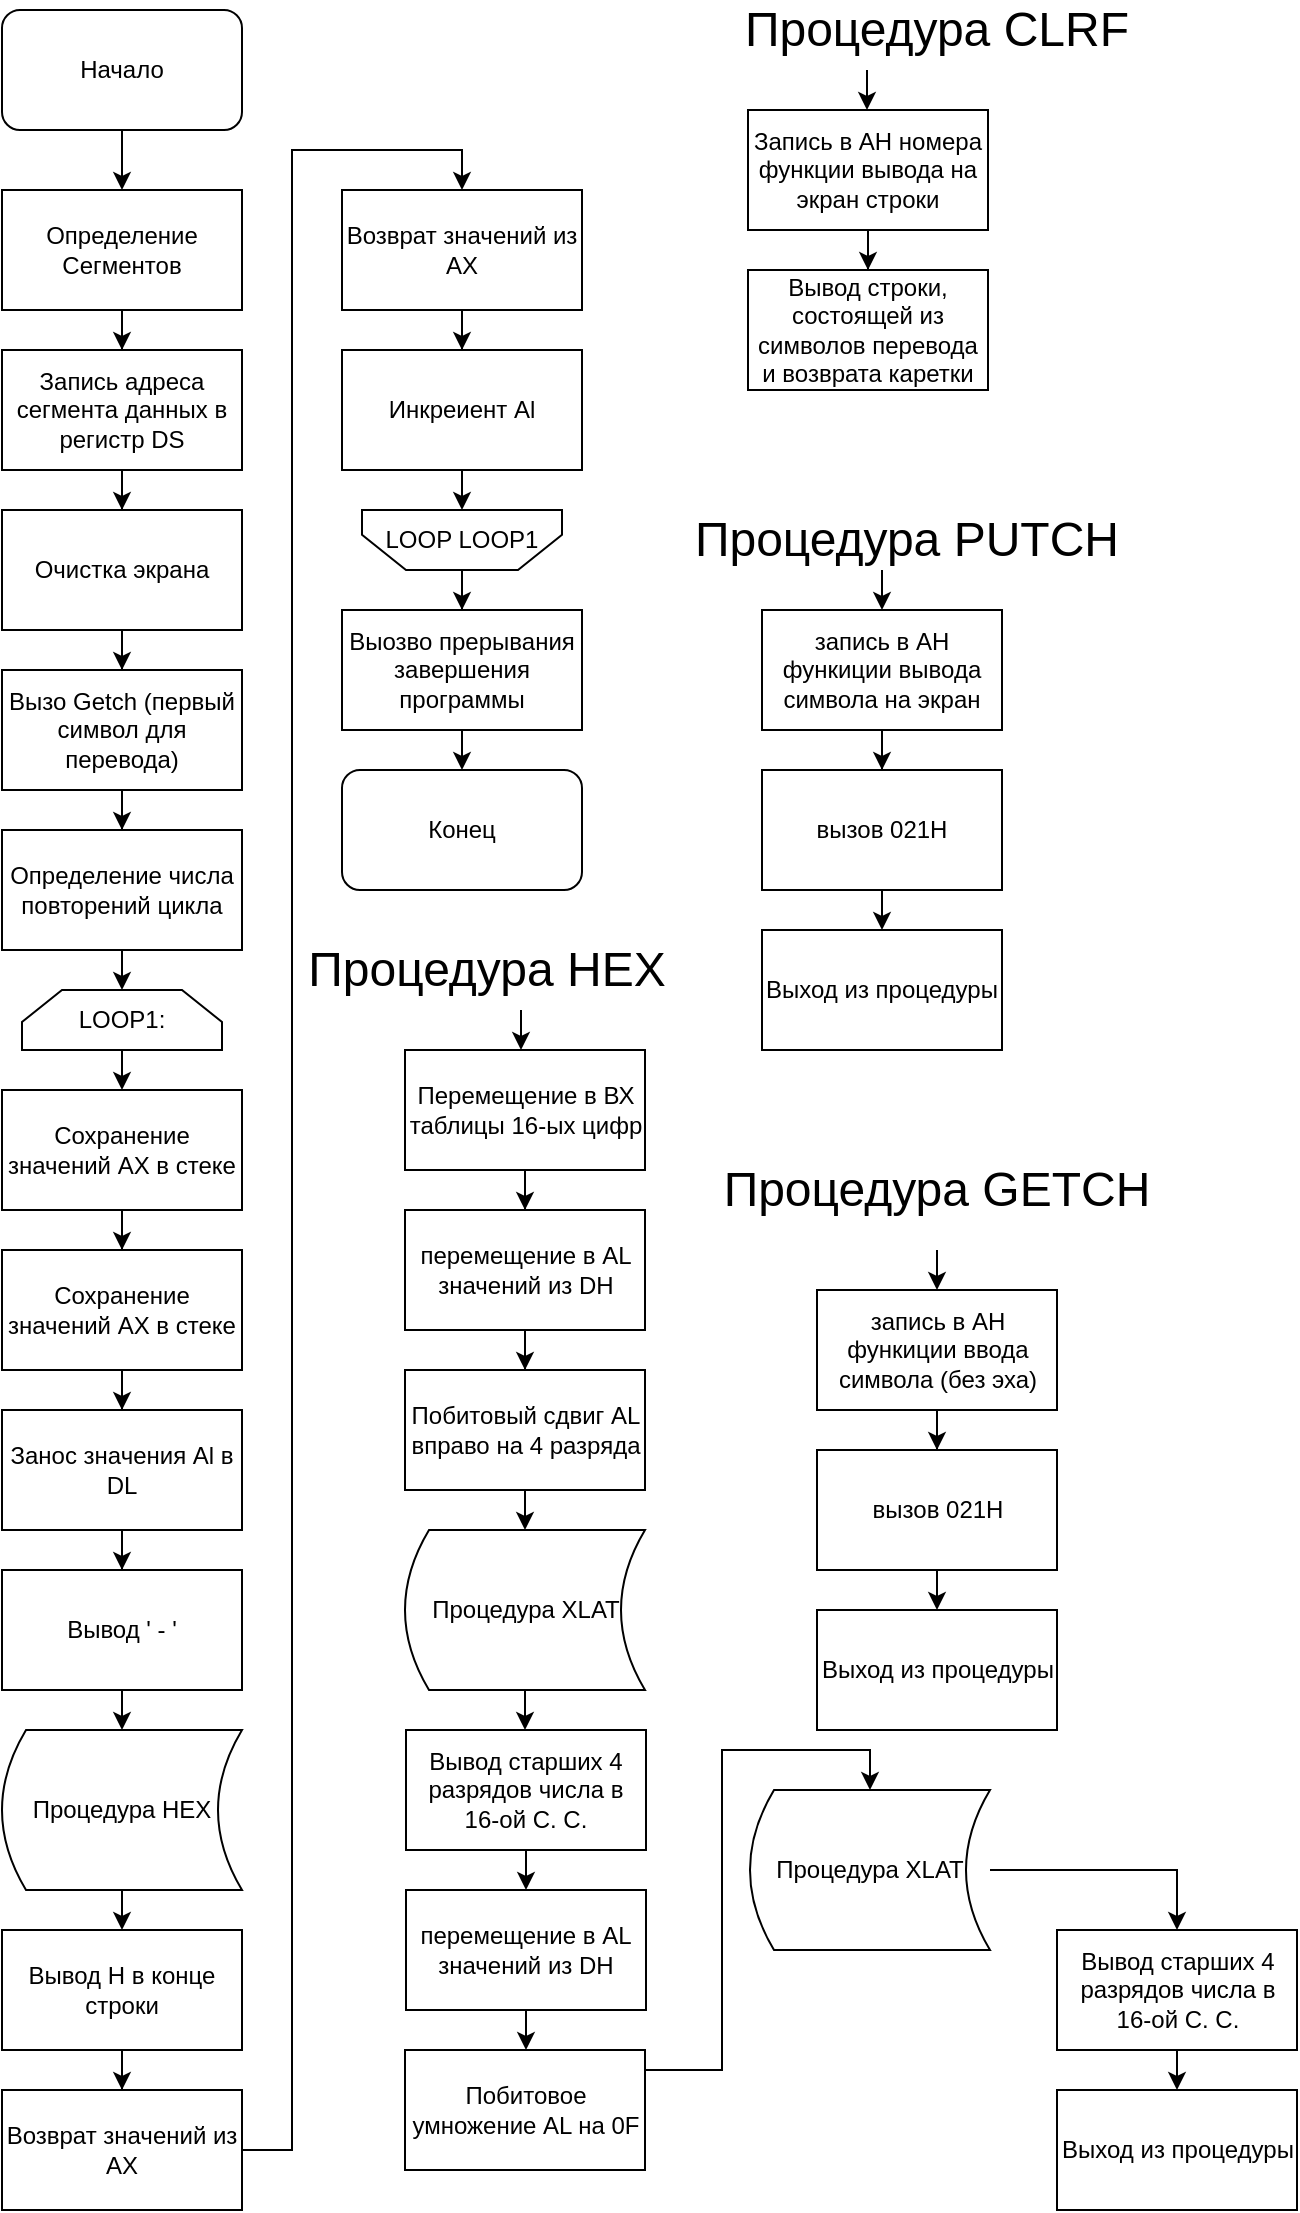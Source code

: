 <mxfile version="13.0.2"><diagram id="g1aIIXNZpWWMktZNlkOC" name="Page-1"><mxGraphModel dx="1020" dy="1144" grid="1" gridSize="10" guides="1" tooltips="1" connect="1" arrows="1" fold="1" page="1" pageScale="1" pageWidth="827" pageHeight="1169" math="0" shadow="0"><root><mxCell id="0"/><mxCell id="1" parent="0"/><mxCell id="EXrTeODx96fQ-7PfmO0i-3" style="edgeStyle=orthogonalEdgeStyle;rounded=0;orthogonalLoop=1;jettySize=auto;html=1;exitX=0.5;exitY=1;exitDx=0;exitDy=0;" edge="1" parent="1" source="EXrTeODx96fQ-7PfmO0i-1" target="EXrTeODx96fQ-7PfmO0i-2"><mxGeometry relative="1" as="geometry"/></mxCell><mxCell id="EXrTeODx96fQ-7PfmO0i-1" value="Начало" style="rounded=1;whiteSpace=wrap;html=1;" vertex="1" parent="1"><mxGeometry x="40" y="20" width="120" height="60" as="geometry"/></mxCell><mxCell id="EXrTeODx96fQ-7PfmO0i-5" value="" style="edgeStyle=orthogonalEdgeStyle;rounded=0;orthogonalLoop=1;jettySize=auto;html=1;" edge="1" parent="1" source="EXrTeODx96fQ-7PfmO0i-2" target="EXrTeODx96fQ-7PfmO0i-4"><mxGeometry relative="1" as="geometry"/></mxCell><mxCell id="EXrTeODx96fQ-7PfmO0i-2" value="Определение Сегментов" style="rounded=0;whiteSpace=wrap;html=1;" vertex="1" parent="1"><mxGeometry x="40" y="110" width="120" height="60" as="geometry"/></mxCell><mxCell id="EXrTeODx96fQ-7PfmO0i-7" value="" style="edgeStyle=orthogonalEdgeStyle;rounded=0;orthogonalLoop=1;jettySize=auto;html=1;" edge="1" parent="1" source="EXrTeODx96fQ-7PfmO0i-4" target="EXrTeODx96fQ-7PfmO0i-6"><mxGeometry relative="1" as="geometry"/></mxCell><mxCell id="EXrTeODx96fQ-7PfmO0i-4" value="Запись адреса сегмента данных в регистр DS" style="rounded=0;whiteSpace=wrap;html=1;" vertex="1" parent="1"><mxGeometry x="40" y="190" width="120" height="60" as="geometry"/></mxCell><mxCell id="EXrTeODx96fQ-7PfmO0i-11" value="" style="edgeStyle=orthogonalEdgeStyle;rounded=0;orthogonalLoop=1;jettySize=auto;html=1;" edge="1" parent="1" source="EXrTeODx96fQ-7PfmO0i-6" target="EXrTeODx96fQ-7PfmO0i-10"><mxGeometry relative="1" as="geometry"/></mxCell><mxCell id="EXrTeODx96fQ-7PfmO0i-6" value="Очистка экрана" style="rounded=0;whiteSpace=wrap;html=1;" vertex="1" parent="1"><mxGeometry x="40" y="270" width="120" height="60" as="geometry"/></mxCell><mxCell id="EXrTeODx96fQ-7PfmO0i-13" value="" style="edgeStyle=orthogonalEdgeStyle;rounded=0;orthogonalLoop=1;jettySize=auto;html=1;" edge="1" parent="1" source="EXrTeODx96fQ-7PfmO0i-10" target="EXrTeODx96fQ-7PfmO0i-12"><mxGeometry relative="1" as="geometry"/></mxCell><mxCell id="EXrTeODx96fQ-7PfmO0i-10" value="Вызо Getch (первый символ для перевода)" style="rounded=0;whiteSpace=wrap;html=1;" vertex="1" parent="1"><mxGeometry x="40" y="350" width="120" height="60" as="geometry"/></mxCell><mxCell id="EXrTeODx96fQ-7PfmO0i-20" style="edgeStyle=orthogonalEdgeStyle;rounded=0;orthogonalLoop=1;jettySize=auto;html=1;exitX=0.5;exitY=1;exitDx=0;exitDy=0;entryX=0.5;entryY=0;entryDx=0;entryDy=0;" edge="1" parent="1" source="EXrTeODx96fQ-7PfmO0i-12" target="EXrTeODx96fQ-7PfmO0i-19"><mxGeometry relative="1" as="geometry"/></mxCell><mxCell id="EXrTeODx96fQ-7PfmO0i-12" value="Определение числа повторений цикла" style="rounded=0;whiteSpace=wrap;html=1;" vertex="1" parent="1"><mxGeometry x="40" y="430" width="120" height="60" as="geometry"/></mxCell><mxCell id="EXrTeODx96fQ-7PfmO0i-22" style="edgeStyle=orthogonalEdgeStyle;rounded=0;orthogonalLoop=1;jettySize=auto;html=1;exitX=0.5;exitY=1;exitDx=0;exitDy=0;entryX=0.5;entryY=0;entryDx=0;entryDy=0;" edge="1" parent="1" source="EXrTeODx96fQ-7PfmO0i-19" target="EXrTeODx96fQ-7PfmO0i-21"><mxGeometry relative="1" as="geometry"/></mxCell><mxCell id="EXrTeODx96fQ-7PfmO0i-19" value="LOOP1:" style="shape=loopLimit;whiteSpace=wrap;html=1;" vertex="1" parent="1"><mxGeometry x="50" y="510" width="100" height="30" as="geometry"/></mxCell><mxCell id="EXrTeODx96fQ-7PfmO0i-24" value="" style="edgeStyle=orthogonalEdgeStyle;rounded=0;orthogonalLoop=1;jettySize=auto;html=1;" edge="1" parent="1" source="EXrTeODx96fQ-7PfmO0i-21" target="EXrTeODx96fQ-7PfmO0i-23"><mxGeometry relative="1" as="geometry"/></mxCell><mxCell id="EXrTeODx96fQ-7PfmO0i-21" value="Сохранение значений АХ в стеке" style="rounded=0;whiteSpace=wrap;html=1;" vertex="1" parent="1"><mxGeometry x="40" y="560" width="120" height="60" as="geometry"/></mxCell><mxCell id="EXrTeODx96fQ-7PfmO0i-26" value="" style="edgeStyle=orthogonalEdgeStyle;rounded=0;orthogonalLoop=1;jettySize=auto;html=1;" edge="1" parent="1" source="EXrTeODx96fQ-7PfmO0i-23" target="EXrTeODx96fQ-7PfmO0i-25"><mxGeometry relative="1" as="geometry"/></mxCell><mxCell id="EXrTeODx96fQ-7PfmO0i-23" value="Сохранение значений АХ в стеке" style="rounded=0;whiteSpace=wrap;html=1;" vertex="1" parent="1"><mxGeometry x="40" y="640" width="120" height="60" as="geometry"/></mxCell><mxCell id="EXrTeODx96fQ-7PfmO0i-28" value="" style="edgeStyle=orthogonalEdgeStyle;rounded=0;orthogonalLoop=1;jettySize=auto;html=1;" edge="1" parent="1" source="EXrTeODx96fQ-7PfmO0i-25" target="EXrTeODx96fQ-7PfmO0i-27"><mxGeometry relative="1" as="geometry"/></mxCell><mxCell id="EXrTeODx96fQ-7PfmO0i-25" value="Занос значения Al в DL" style="rounded=0;whiteSpace=wrap;html=1;" vertex="1" parent="1"><mxGeometry x="40" y="720" width="120" height="60" as="geometry"/></mxCell><mxCell id="EXrTeODx96fQ-7PfmO0i-30" style="edgeStyle=orthogonalEdgeStyle;rounded=0;orthogonalLoop=1;jettySize=auto;html=1;exitX=0.5;exitY=1;exitDx=0;exitDy=0;entryX=0.5;entryY=0;entryDx=0;entryDy=0;" edge="1" parent="1" source="EXrTeODx96fQ-7PfmO0i-27" target="EXrTeODx96fQ-7PfmO0i-29"><mxGeometry relative="1" as="geometry"/></mxCell><mxCell id="EXrTeODx96fQ-7PfmO0i-27" value="Вывод ' - '" style="rounded=0;whiteSpace=wrap;html=1;" vertex="1" parent="1"><mxGeometry x="40" y="800" width="120" height="60" as="geometry"/></mxCell><mxCell id="EXrTeODx96fQ-7PfmO0i-32" style="edgeStyle=orthogonalEdgeStyle;rounded=0;orthogonalLoop=1;jettySize=auto;html=1;exitX=0.5;exitY=1;exitDx=0;exitDy=0;entryX=0.5;entryY=0;entryDx=0;entryDy=0;" edge="1" parent="1" source="EXrTeODx96fQ-7PfmO0i-29" target="EXrTeODx96fQ-7PfmO0i-31"><mxGeometry relative="1" as="geometry"/></mxCell><mxCell id="EXrTeODx96fQ-7PfmO0i-29" value="Процедура HEX" style="shape=dataStorage;whiteSpace=wrap;html=1;" vertex="1" parent="1"><mxGeometry x="40" y="880" width="120" height="80" as="geometry"/></mxCell><mxCell id="EXrTeODx96fQ-7PfmO0i-34" value="" style="edgeStyle=orthogonalEdgeStyle;rounded=0;orthogonalLoop=1;jettySize=auto;html=1;" edge="1" parent="1" source="EXrTeODx96fQ-7PfmO0i-31" target="EXrTeODx96fQ-7PfmO0i-33"><mxGeometry relative="1" as="geometry"/></mxCell><mxCell id="EXrTeODx96fQ-7PfmO0i-31" value="Вывод Н в конце строки" style="rounded=0;whiteSpace=wrap;html=1;" vertex="1" parent="1"><mxGeometry x="40" y="980" width="120" height="60" as="geometry"/></mxCell><mxCell id="EXrTeODx96fQ-7PfmO0i-36" value="" style="edgeStyle=orthogonalEdgeStyle;rounded=0;orthogonalLoop=1;jettySize=auto;html=1;entryX=0.5;entryY=0;entryDx=0;entryDy=0;" edge="1" parent="1" source="EXrTeODx96fQ-7PfmO0i-33" target="EXrTeODx96fQ-7PfmO0i-35"><mxGeometry relative="1" as="geometry"/></mxCell><mxCell id="EXrTeODx96fQ-7PfmO0i-33" value="Возврат значений из АХ" style="rounded=0;whiteSpace=wrap;html=1;" vertex="1" parent="1"><mxGeometry x="40" y="1060" width="120" height="60" as="geometry"/></mxCell><mxCell id="EXrTeODx96fQ-7PfmO0i-38" value="" style="edgeStyle=orthogonalEdgeStyle;rounded=0;orthogonalLoop=1;jettySize=auto;html=1;" edge="1" parent="1" source="EXrTeODx96fQ-7PfmO0i-35" target="EXrTeODx96fQ-7PfmO0i-37"><mxGeometry relative="1" as="geometry"/></mxCell><mxCell id="EXrTeODx96fQ-7PfmO0i-35" value="Возврат значений из АХ" style="rounded=0;whiteSpace=wrap;html=1;" vertex="1" parent="1"><mxGeometry x="210" y="110" width="120" height="60" as="geometry"/></mxCell><mxCell id="EXrTeODx96fQ-7PfmO0i-40" style="edgeStyle=orthogonalEdgeStyle;rounded=0;orthogonalLoop=1;jettySize=auto;html=1;exitX=0.5;exitY=1;exitDx=0;exitDy=0;entryX=0.5;entryY=1;entryDx=0;entryDy=0;" edge="1" parent="1" source="EXrTeODx96fQ-7PfmO0i-37" target="EXrTeODx96fQ-7PfmO0i-39"><mxGeometry relative="1" as="geometry"/></mxCell><mxCell id="EXrTeODx96fQ-7PfmO0i-37" value="Инкреиент Al" style="rounded=0;whiteSpace=wrap;html=1;" vertex="1" parent="1"><mxGeometry x="210" y="190" width="120" height="60" as="geometry"/></mxCell><mxCell id="EXrTeODx96fQ-7PfmO0i-42" value="" style="edgeStyle=orthogonalEdgeStyle;rounded=0;orthogonalLoop=1;jettySize=auto;html=1;entryX=0.5;entryY=0;entryDx=0;entryDy=0;" edge="1" parent="1" source="EXrTeODx96fQ-7PfmO0i-39" target="EXrTeODx96fQ-7PfmO0i-43"><mxGeometry relative="1" as="geometry"><mxPoint x="270" y="380" as="targetPoint"/></mxGeometry></mxCell><mxCell id="EXrTeODx96fQ-7PfmO0i-39" value="LOOP LOOP1" style="shape=loopLimit;whiteSpace=wrap;html=1;size=22;direction=west;" vertex="1" parent="1"><mxGeometry x="220" y="270" width="100" height="30" as="geometry"/></mxCell><mxCell id="EXrTeODx96fQ-7PfmO0i-45" style="edgeStyle=orthogonalEdgeStyle;rounded=0;orthogonalLoop=1;jettySize=auto;html=1;exitX=0.5;exitY=1;exitDx=0;exitDy=0;entryX=0.5;entryY=0;entryDx=0;entryDy=0;" edge="1" parent="1" source="EXrTeODx96fQ-7PfmO0i-43" target="EXrTeODx96fQ-7PfmO0i-44"><mxGeometry relative="1" as="geometry"/></mxCell><mxCell id="EXrTeODx96fQ-7PfmO0i-43" value="Выозво прерывания завершения программы" style="rounded=0;whiteSpace=wrap;html=1;" vertex="1" parent="1"><mxGeometry x="210" y="320" width="120" height="60" as="geometry"/></mxCell><mxCell id="EXrTeODx96fQ-7PfmO0i-44" value="Конец" style="rounded=1;whiteSpace=wrap;html=1;" vertex="1" parent="1"><mxGeometry x="210" y="400" width="120" height="60" as="geometry"/></mxCell><mxCell id="EXrTeODx96fQ-7PfmO0i-46" value="&lt;font style=&quot;font-size: 24px&quot;&gt;Процедура НЕХ&lt;/font&gt;" style="text;html=1;strokeColor=none;fillColor=none;align=center;verticalAlign=middle;whiteSpace=wrap;rounded=0;" vertex="1" parent="1"><mxGeometry x="170" y="490" width="225" height="20" as="geometry"/></mxCell><mxCell id="EXrTeODx96fQ-7PfmO0i-50" value="" style="edgeStyle=orthogonalEdgeStyle;rounded=0;orthogonalLoop=1;jettySize=auto;html=1;" edge="1" parent="1" source="EXrTeODx96fQ-7PfmO0i-47" target="EXrTeODx96fQ-7PfmO0i-49"><mxGeometry relative="1" as="geometry"/></mxCell><mxCell id="EXrTeODx96fQ-7PfmO0i-47" value="Перемещение в ВХ таблицы 16-ых цифр" style="rounded=0;whiteSpace=wrap;html=1;" vertex="1" parent="1"><mxGeometry x="241.5" y="540" width="120" height="60" as="geometry"/></mxCell><mxCell id="EXrTeODx96fQ-7PfmO0i-52" value="" style="edgeStyle=orthogonalEdgeStyle;rounded=0;orthogonalLoop=1;jettySize=auto;html=1;" edge="1" parent="1" source="EXrTeODx96fQ-7PfmO0i-49" target="EXrTeODx96fQ-7PfmO0i-51"><mxGeometry relative="1" as="geometry"/></mxCell><mxCell id="EXrTeODx96fQ-7PfmO0i-49" value="перемещение в AL значений из DH" style="rounded=0;whiteSpace=wrap;html=1;" vertex="1" parent="1"><mxGeometry x="241.5" y="620" width="120" height="60" as="geometry"/></mxCell><mxCell id="EXrTeODx96fQ-7PfmO0i-54" style="edgeStyle=orthogonalEdgeStyle;rounded=0;orthogonalLoop=1;jettySize=auto;html=1;exitX=0.5;exitY=1;exitDx=0;exitDy=0;entryX=0.5;entryY=0;entryDx=0;entryDy=0;" edge="1" parent="1" source="EXrTeODx96fQ-7PfmO0i-51" target="EXrTeODx96fQ-7PfmO0i-53"><mxGeometry relative="1" as="geometry"/></mxCell><mxCell id="EXrTeODx96fQ-7PfmO0i-51" value="Побитовый сдвиг AL вправо на 4 разряда" style="rounded=0;whiteSpace=wrap;html=1;" vertex="1" parent="1"><mxGeometry x="241.5" y="700" width="120" height="60" as="geometry"/></mxCell><mxCell id="EXrTeODx96fQ-7PfmO0i-48" style="edgeStyle=orthogonalEdgeStyle;rounded=0;orthogonalLoop=1;jettySize=auto;html=1;exitX=0.5;exitY=1;exitDx=0;exitDy=0;entryX=0.5;entryY=0;entryDx=0;entryDy=0;" edge="1" parent="1"><mxGeometry relative="1" as="geometry"><mxPoint x="299.5" y="520" as="sourcePoint"/><mxPoint x="299.5" y="540" as="targetPoint"/><Array as="points"><mxPoint x="299.5" y="520"/><mxPoint x="299.5" y="520"/></Array></mxGeometry></mxCell><mxCell id="EXrTeODx96fQ-7PfmO0i-56" value="" style="edgeStyle=orthogonalEdgeStyle;rounded=0;orthogonalLoop=1;jettySize=auto;html=1;" edge="1" parent="1" source="EXrTeODx96fQ-7PfmO0i-53"><mxGeometry relative="1" as="geometry"><mxPoint x="301.5" y="880" as="targetPoint"/></mxGeometry></mxCell><mxCell id="EXrTeODx96fQ-7PfmO0i-53" value="Процедура XLAT" style="shape=dataStorage;whiteSpace=wrap;html=1;" vertex="1" parent="1"><mxGeometry x="241.5" y="780" width="120" height="80" as="geometry"/></mxCell><mxCell id="EXrTeODx96fQ-7PfmO0i-59" style="edgeStyle=orthogonalEdgeStyle;rounded=0;orthogonalLoop=1;jettySize=auto;html=1;exitX=0.5;exitY=1;exitDx=0;exitDy=0;entryX=0.5;entryY=0;entryDx=0;entryDy=0;" edge="1" parent="1" source="EXrTeODx96fQ-7PfmO0i-57" target="EXrTeODx96fQ-7PfmO0i-58"><mxGeometry relative="1" as="geometry"/></mxCell><mxCell id="EXrTeODx96fQ-7PfmO0i-57" value="Вывод старших 4 разрядов числа в 16-ой С. С." style="rounded=0;whiteSpace=wrap;html=1;" vertex="1" parent="1"><mxGeometry x="242" y="880" width="120" height="60" as="geometry"/></mxCell><mxCell id="EXrTeODx96fQ-7PfmO0i-61" value="" style="edgeStyle=orthogonalEdgeStyle;rounded=0;orthogonalLoop=1;jettySize=auto;html=1;" edge="1" parent="1" source="EXrTeODx96fQ-7PfmO0i-58" target="EXrTeODx96fQ-7PfmO0i-60"><mxGeometry relative="1" as="geometry"/></mxCell><mxCell id="EXrTeODx96fQ-7PfmO0i-58" value="перемещение в AL значений из DH" style="rounded=0;whiteSpace=wrap;html=1;" vertex="1" parent="1"><mxGeometry x="242" y="960" width="120" height="60" as="geometry"/></mxCell><mxCell id="EXrTeODx96fQ-7PfmO0i-63" value="" style="edgeStyle=orthogonalEdgeStyle;rounded=0;orthogonalLoop=1;jettySize=auto;html=1;entryX=0.5;entryY=0;entryDx=0;entryDy=0;" edge="1" parent="1" source="EXrTeODx96fQ-7PfmO0i-60" target="EXrTeODx96fQ-7PfmO0i-64"><mxGeometry relative="1" as="geometry"><mxPoint x="460" y="990" as="targetPoint"/><Array as="points"><mxPoint x="400" y="1050"/><mxPoint x="400" y="890"/><mxPoint x="474" y="890"/></Array></mxGeometry></mxCell><mxCell id="EXrTeODx96fQ-7PfmO0i-60" value="Побитовое умножение AL на 0F" style="rounded=0;whiteSpace=wrap;html=1;" vertex="1" parent="1"><mxGeometry x="241.5" y="1040" width="120" height="60" as="geometry"/></mxCell><mxCell id="EXrTeODx96fQ-7PfmO0i-68" value="" style="edgeStyle=orthogonalEdgeStyle;rounded=0;orthogonalLoop=1;jettySize=auto;html=1;entryX=0.5;entryY=0;entryDx=0;entryDy=0;" edge="1" parent="1" source="EXrTeODx96fQ-7PfmO0i-64" target="EXrTeODx96fQ-7PfmO0i-69"><mxGeometry relative="1" as="geometry"><mxPoint x="580" y="1120" as="targetPoint"/></mxGeometry></mxCell><mxCell id="EXrTeODx96fQ-7PfmO0i-64" value="Процедура XLAT" style="shape=dataStorage;whiteSpace=wrap;html=1;" vertex="1" parent="1"><mxGeometry x="414" y="910" width="120" height="80" as="geometry"/></mxCell><mxCell id="EXrTeODx96fQ-7PfmO0i-79" value="" style="edgeStyle=orthogonalEdgeStyle;rounded=0;orthogonalLoop=1;jettySize=auto;html=1;entryX=0.5;entryY=0;entryDx=0;entryDy=0;" edge="1" parent="1" source="EXrTeODx96fQ-7PfmO0i-69" target="EXrTeODx96fQ-7PfmO0i-78"><mxGeometry relative="1" as="geometry"><Array as="points"><mxPoint x="628" y="1060"/><mxPoint x="628" y="1060"/></Array></mxGeometry></mxCell><mxCell id="EXrTeODx96fQ-7PfmO0i-69" value="Вывод старших 4 разрядов числа в 16-ой С. С." style="rounded=0;whiteSpace=wrap;html=1;" vertex="1" parent="1"><mxGeometry x="567.5" y="980" width="120" height="60" as="geometry"/></mxCell><mxCell id="EXrTeODx96fQ-7PfmO0i-78" value="Выход из процедуры" style="rounded=0;whiteSpace=wrap;html=1;" vertex="1" parent="1"><mxGeometry x="567.5" y="1060" width="120" height="60" as="geometry"/></mxCell><mxCell id="EXrTeODx96fQ-7PfmO0i-70" value="&lt;font style=&quot;font-size: 24px&quot;&gt;Процедура СLRF&lt;br&gt;&lt;/font&gt;" style="text;html=1;strokeColor=none;fillColor=none;align=center;verticalAlign=middle;whiteSpace=wrap;rounded=0;" vertex="1" parent="1"><mxGeometry x="395" y="20" width="225" height="20" as="geometry"/></mxCell><mxCell id="EXrTeODx96fQ-7PfmO0i-71" style="edgeStyle=orthogonalEdgeStyle;rounded=0;orthogonalLoop=1;jettySize=auto;html=1;exitX=0.5;exitY=1;exitDx=0;exitDy=0;entryX=0.5;entryY=0;entryDx=0;entryDy=0;" edge="1" parent="1"><mxGeometry relative="1" as="geometry"><mxPoint x="472.5" y="50" as="sourcePoint"/><mxPoint x="472.5" y="70" as="targetPoint"/><Array as="points"><mxPoint x="473" y="60"/><mxPoint x="473" y="60"/></Array></mxGeometry></mxCell><mxCell id="EXrTeODx96fQ-7PfmO0i-74" value="" style="edgeStyle=orthogonalEdgeStyle;rounded=0;orthogonalLoop=1;jettySize=auto;html=1;" edge="1" parent="1" source="EXrTeODx96fQ-7PfmO0i-72" target="EXrTeODx96fQ-7PfmO0i-73"><mxGeometry relative="1" as="geometry"/></mxCell><mxCell id="EXrTeODx96fQ-7PfmO0i-72" value="Запись в АН номера функции вывода на экран строки" style="rounded=0;whiteSpace=wrap;html=1;" vertex="1" parent="1"><mxGeometry x="413" y="70" width="120" height="60" as="geometry"/></mxCell><mxCell id="EXrTeODx96fQ-7PfmO0i-73" value="Вывод строки, состоящей из символов перевода и возврата каретки" style="rounded=0;whiteSpace=wrap;html=1;" vertex="1" parent="1"><mxGeometry x="413" y="150" width="120" height="60" as="geometry"/></mxCell><mxCell id="EXrTeODx96fQ-7PfmO0i-75" value="&lt;font style=&quot;font-size: 24px&quot;&gt;Процедура PUTCH&lt;br&gt;&lt;/font&gt;" style="text;html=1;strokeColor=none;fillColor=none;align=center;verticalAlign=middle;whiteSpace=wrap;rounded=0;" vertex="1" parent="1"><mxGeometry x="380" y="275" width="225" height="20" as="geometry"/></mxCell><mxCell id="EXrTeODx96fQ-7PfmO0i-76" style="edgeStyle=orthogonalEdgeStyle;rounded=0;orthogonalLoop=1;jettySize=auto;html=1;exitX=0.5;exitY=1;exitDx=0;exitDy=0;entryX=0.5;entryY=0;entryDx=0;entryDy=0;" edge="1" parent="1"><mxGeometry relative="1" as="geometry"><mxPoint x="480" y="300" as="sourcePoint"/><mxPoint x="480" y="320" as="targetPoint"/><Array as="points"><mxPoint x="480.5" y="310"/><mxPoint x="480.5" y="310"/></Array></mxGeometry></mxCell><mxCell id="EXrTeODx96fQ-7PfmO0i-82" value="" style="edgeStyle=orthogonalEdgeStyle;rounded=0;orthogonalLoop=1;jettySize=auto;html=1;" edge="1" parent="1" source="EXrTeODx96fQ-7PfmO0i-77" target="EXrTeODx96fQ-7PfmO0i-81"><mxGeometry relative="1" as="geometry"/></mxCell><mxCell id="EXrTeODx96fQ-7PfmO0i-77" value="запись в АН функиции вывода символа на экран" style="rounded=0;whiteSpace=wrap;html=1;" vertex="1" parent="1"><mxGeometry x="420" y="320" width="120" height="60" as="geometry"/></mxCell><mxCell id="EXrTeODx96fQ-7PfmO0i-84" style="edgeStyle=orthogonalEdgeStyle;rounded=0;orthogonalLoop=1;jettySize=auto;html=1;exitX=0.5;exitY=1;exitDx=0;exitDy=0;entryX=0.5;entryY=0;entryDx=0;entryDy=0;" edge="1" parent="1" source="EXrTeODx96fQ-7PfmO0i-81" target="EXrTeODx96fQ-7PfmO0i-83"><mxGeometry relative="1" as="geometry"/></mxCell><mxCell id="EXrTeODx96fQ-7PfmO0i-81" value="вызов 021Н" style="rounded=0;whiteSpace=wrap;html=1;" vertex="1" parent="1"><mxGeometry x="420" y="400" width="120" height="60" as="geometry"/></mxCell><mxCell id="EXrTeODx96fQ-7PfmO0i-83" value="Выход из процедуры" style="rounded=0;whiteSpace=wrap;html=1;" vertex="1" parent="1"><mxGeometry x="420" y="480" width="120" height="60" as="geometry"/></mxCell><mxCell id="EXrTeODx96fQ-7PfmO0i-85" value="&lt;font style=&quot;font-size: 24px&quot;&gt;Процедура GETCH&lt;br&gt;&lt;/font&gt;" style="text;html=1;strokeColor=none;fillColor=none;align=center;verticalAlign=middle;whiteSpace=wrap;rounded=0;" vertex="1" parent="1"><mxGeometry x="395" y="600" width="225" height="20" as="geometry"/></mxCell><mxCell id="EXrTeODx96fQ-7PfmO0i-86" style="edgeStyle=orthogonalEdgeStyle;rounded=0;orthogonalLoop=1;jettySize=auto;html=1;exitX=0.5;exitY=1;exitDx=0;exitDy=0;entryX=0.5;entryY=0;entryDx=0;entryDy=0;" edge="1" parent="1"><mxGeometry relative="1" as="geometry"><mxPoint x="507.5" y="640" as="sourcePoint"/><mxPoint x="507.5" y="660" as="targetPoint"/><Array as="points"><mxPoint x="508" y="650"/><mxPoint x="508" y="650"/></Array></mxGeometry></mxCell><mxCell id="EXrTeODx96fQ-7PfmO0i-87" value="" style="edgeStyle=orthogonalEdgeStyle;rounded=0;orthogonalLoop=1;jettySize=auto;html=1;" edge="1" parent="1" source="EXrTeODx96fQ-7PfmO0i-88" target="EXrTeODx96fQ-7PfmO0i-90"><mxGeometry relative="1" as="geometry"/></mxCell><mxCell id="EXrTeODx96fQ-7PfmO0i-88" value="запись в АН функиции ввода символа (без эха)" style="rounded=0;whiteSpace=wrap;html=1;" vertex="1" parent="1"><mxGeometry x="447.5" y="660" width="120" height="60" as="geometry"/></mxCell><mxCell id="EXrTeODx96fQ-7PfmO0i-89" style="edgeStyle=orthogonalEdgeStyle;rounded=0;orthogonalLoop=1;jettySize=auto;html=1;exitX=0.5;exitY=1;exitDx=0;exitDy=0;entryX=0.5;entryY=0;entryDx=0;entryDy=0;" edge="1" parent="1" source="EXrTeODx96fQ-7PfmO0i-90" target="EXrTeODx96fQ-7PfmO0i-91"><mxGeometry relative="1" as="geometry"/></mxCell><mxCell id="EXrTeODx96fQ-7PfmO0i-90" value="вызов 021Н" style="rounded=0;whiteSpace=wrap;html=1;" vertex="1" parent="1"><mxGeometry x="447.5" y="740" width="120" height="60" as="geometry"/></mxCell><mxCell id="EXrTeODx96fQ-7PfmO0i-91" value="Выход из процедуры" style="rounded=0;whiteSpace=wrap;html=1;" vertex="1" parent="1"><mxGeometry x="447.5" y="820" width="120" height="60" as="geometry"/></mxCell></root></mxGraphModel></diagram></mxfile>